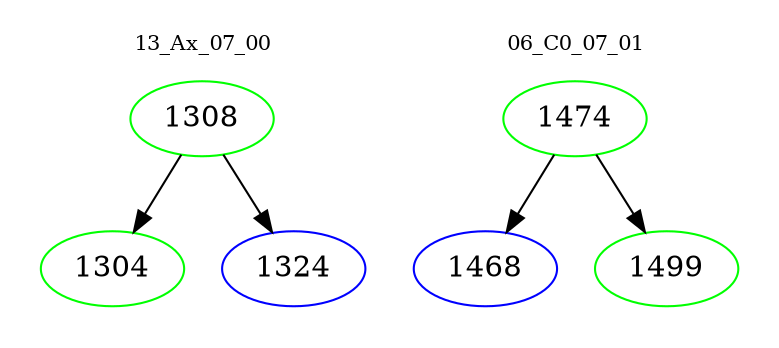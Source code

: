 digraph{
subgraph cluster_0 {
color = white
label = "13_Ax_07_00";
fontsize=10;
T0_1308 [label="1308", color="green"]
T0_1308 -> T0_1304 [color="black"]
T0_1304 [label="1304", color="green"]
T0_1308 -> T0_1324 [color="black"]
T0_1324 [label="1324", color="blue"]
}
subgraph cluster_1 {
color = white
label = "06_C0_07_01";
fontsize=10;
T1_1474 [label="1474", color="green"]
T1_1474 -> T1_1468 [color="black"]
T1_1468 [label="1468", color="blue"]
T1_1474 -> T1_1499 [color="black"]
T1_1499 [label="1499", color="green"]
}
}

